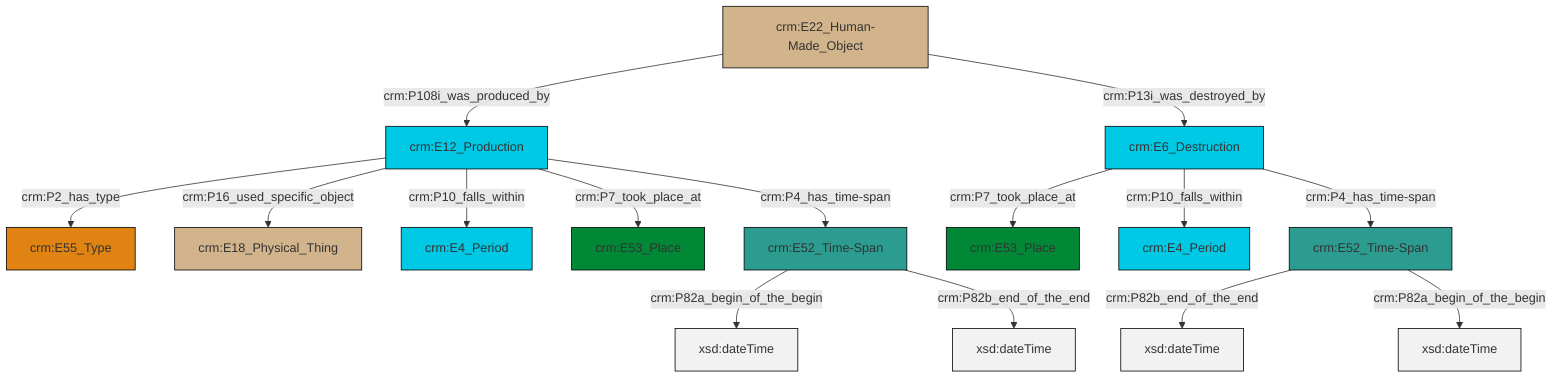 graph TD
classDef Literal fill:#f2f2f2,stroke:#000000;
classDef CRM_Entity fill:#FFFFFF,stroke:#000000;
classDef Temporal_Entity fill:#00C9E6, stroke:#000000;
classDef Type fill:#E18312, stroke:#000000;
classDef Time-Span fill:#2C9C91, stroke:#000000;
classDef Appellation fill:#FFEB7F, stroke:#000000;
classDef Place fill:#008836, stroke:#000000;
classDef Persistent_Item fill:#B266B2, stroke:#000000;
classDef Conceptual_Object fill:#FFD700, stroke:#000000;
classDef Physical_Thing fill:#D2B48C, stroke:#000000;
classDef Actor fill:#f58aad, stroke:#000000;
classDef PC_Classes fill:#4ce600, stroke:#000000;
classDef Multi fill:#cccccc,stroke:#000000;

0["crm:E6_Destruction"]:::Temporal_Entity -->|crm:P7_took_place_at| 1["crm:E53_Place"]:::Place
2["crm:E52_Time-Span"]:::Time-Span -->|crm:P82b_end_of_the_end| 3[xsd:dateTime]:::Literal
2["crm:E52_Time-Span"]:::Time-Span -->|crm:P82a_begin_of_the_begin| 4[xsd:dateTime]:::Literal
5["crm:E52_Time-Span"]:::Time-Span -->|crm:P82a_begin_of_the_begin| 6[xsd:dateTime]:::Literal
9["crm:E12_Production"]:::Temporal_Entity -->|crm:P2_has_type| 10["crm:E55_Type"]:::Type
9["crm:E12_Production"]:::Temporal_Entity -->|crm:P16_used_specific_object| 13["crm:E18_Physical_Thing"]:::Physical_Thing
7["crm:E22_Human-Made_Object"]:::Physical_Thing -->|crm:P108i_was_produced_by| 9["crm:E12_Production"]:::Temporal_Entity
0["crm:E6_Destruction"]:::Temporal_Entity -->|crm:P10_falls_within| 14["crm:E4_Period"]:::Temporal_Entity
9["crm:E12_Production"]:::Temporal_Entity -->|crm:P10_falls_within| 15["crm:E4_Period"]:::Temporal_Entity
9["crm:E12_Production"]:::Temporal_Entity -->|crm:P7_took_place_at| 16["crm:E53_Place"]:::Place
7["crm:E22_Human-Made_Object"]:::Physical_Thing -->|crm:P13i_was_destroyed_by| 0["crm:E6_Destruction"]:::Temporal_Entity
9["crm:E12_Production"]:::Temporal_Entity -->|crm:P4_has_time-span| 5["crm:E52_Time-Span"]:::Time-Span
0["crm:E6_Destruction"]:::Temporal_Entity -->|crm:P4_has_time-span| 2["crm:E52_Time-Span"]:::Time-Span
5["crm:E52_Time-Span"]:::Time-Span -->|crm:P82b_end_of_the_end| 22[xsd:dateTime]:::Literal